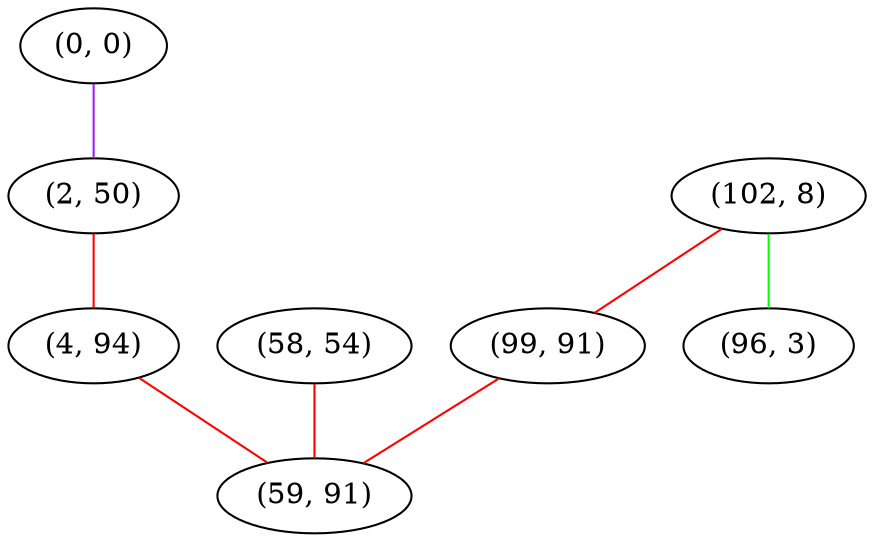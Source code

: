 graph "" {
"(0, 0)";
"(102, 8)";
"(2, 50)";
"(58, 54)";
"(99, 91)";
"(96, 3)";
"(4, 94)";
"(59, 91)";
"(0, 0)" -- "(2, 50)"  [color=purple, key=0, weight=4];
"(102, 8)" -- "(96, 3)"  [color=green, key=0, weight=2];
"(102, 8)" -- "(99, 91)"  [color=red, key=0, weight=1];
"(2, 50)" -- "(4, 94)"  [color=red, key=0, weight=1];
"(58, 54)" -- "(59, 91)"  [color=red, key=0, weight=1];
"(99, 91)" -- "(59, 91)"  [color=red, key=0, weight=1];
"(4, 94)" -- "(59, 91)"  [color=red, key=0, weight=1];
}
